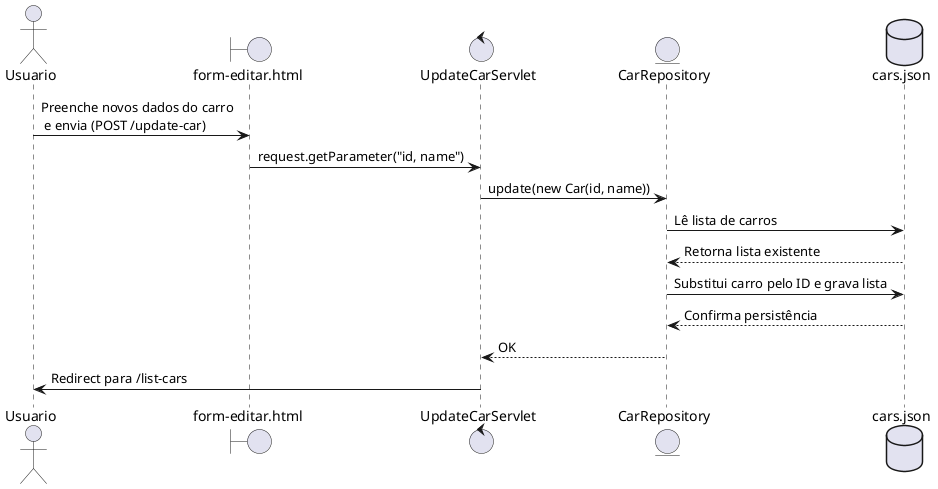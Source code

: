 @startuml
actor Usuario
boundary FormularioEdicao as "form-editar.html"
control UpdateCarServlet as "UpdateCarServlet"
entity CarRepository as "CarRepository"
database JSON as "cars.json"

Usuario -> FormularioEdicao : Preenche novos dados do carro\n e envia (POST /update-car)
FormularioEdicao -> UpdateCarServlet : request.getParameter("id, name")
UpdateCarServlet -> CarRepository : update(new Car(id, name))
CarRepository -> JSON : Lê lista de carros
JSON --> CarRepository : Retorna lista existente
CarRepository -> JSON : Substitui carro pelo ID e grava lista
JSON --> CarRepository : Confirma persistência
CarRepository --> UpdateCarServlet : OK
UpdateCarServlet -> Usuario : Redirect para /list-cars
@enduml
